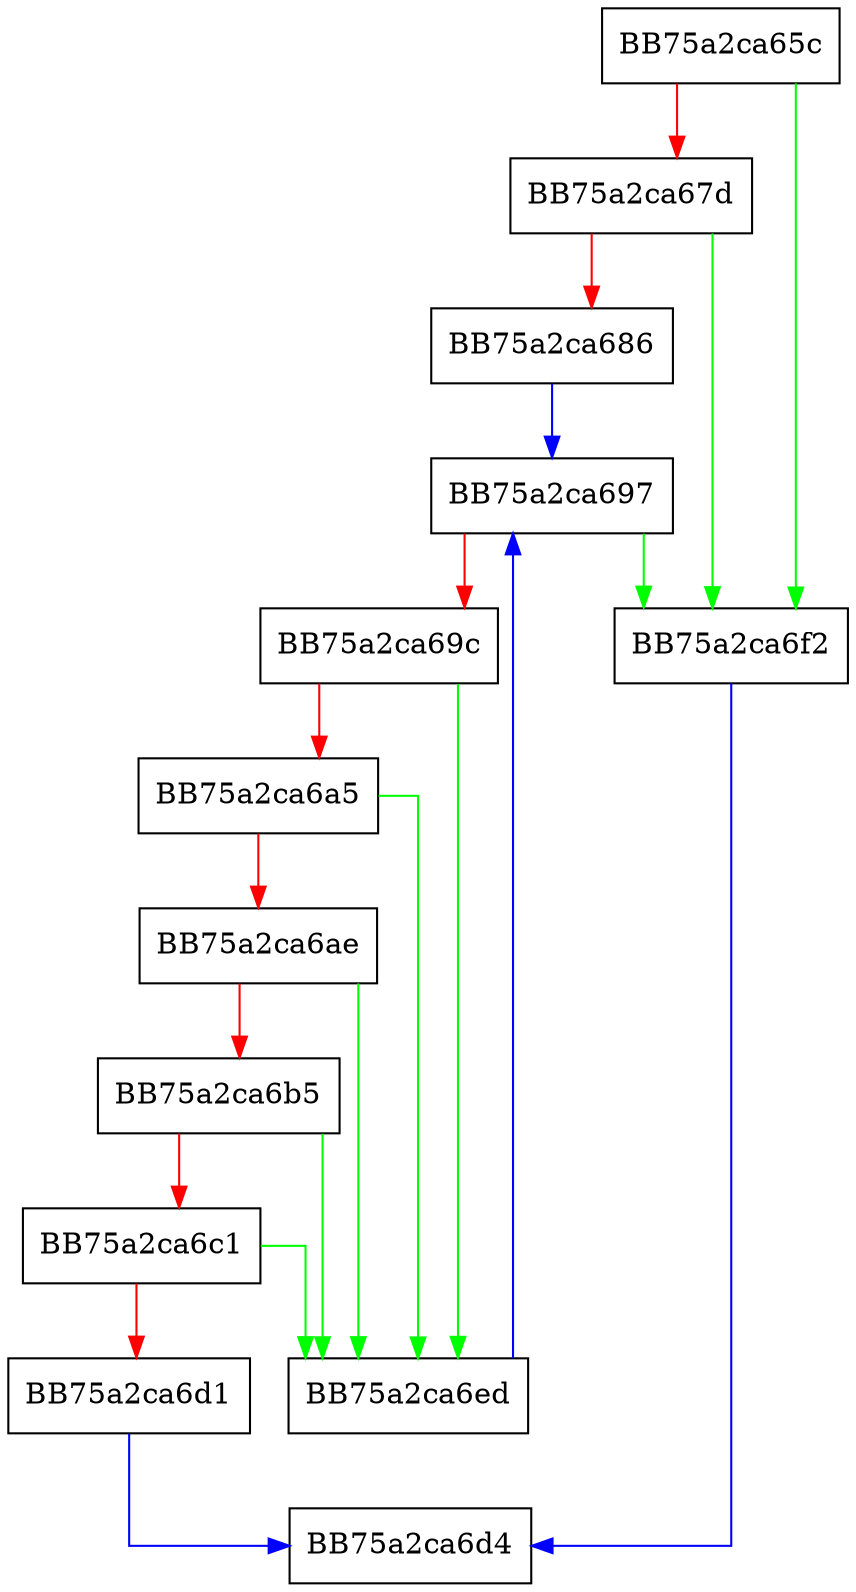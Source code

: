 digraph GetSignerCertificate {
  node [shape="box"];
  graph [splines=ortho];
  BB75a2ca65c -> BB75a2ca6f2 [color="green"];
  BB75a2ca65c -> BB75a2ca67d [color="red"];
  BB75a2ca67d -> BB75a2ca6f2 [color="green"];
  BB75a2ca67d -> BB75a2ca686 [color="red"];
  BB75a2ca686 -> BB75a2ca697 [color="blue"];
  BB75a2ca697 -> BB75a2ca6f2 [color="green"];
  BB75a2ca697 -> BB75a2ca69c [color="red"];
  BB75a2ca69c -> BB75a2ca6ed [color="green"];
  BB75a2ca69c -> BB75a2ca6a5 [color="red"];
  BB75a2ca6a5 -> BB75a2ca6ed [color="green"];
  BB75a2ca6a5 -> BB75a2ca6ae [color="red"];
  BB75a2ca6ae -> BB75a2ca6ed [color="green"];
  BB75a2ca6ae -> BB75a2ca6b5 [color="red"];
  BB75a2ca6b5 -> BB75a2ca6ed [color="green"];
  BB75a2ca6b5 -> BB75a2ca6c1 [color="red"];
  BB75a2ca6c1 -> BB75a2ca6ed [color="green"];
  BB75a2ca6c1 -> BB75a2ca6d1 [color="red"];
  BB75a2ca6d1 -> BB75a2ca6d4 [color="blue"];
  BB75a2ca6ed -> BB75a2ca697 [color="blue"];
  BB75a2ca6f2 -> BB75a2ca6d4 [color="blue"];
}